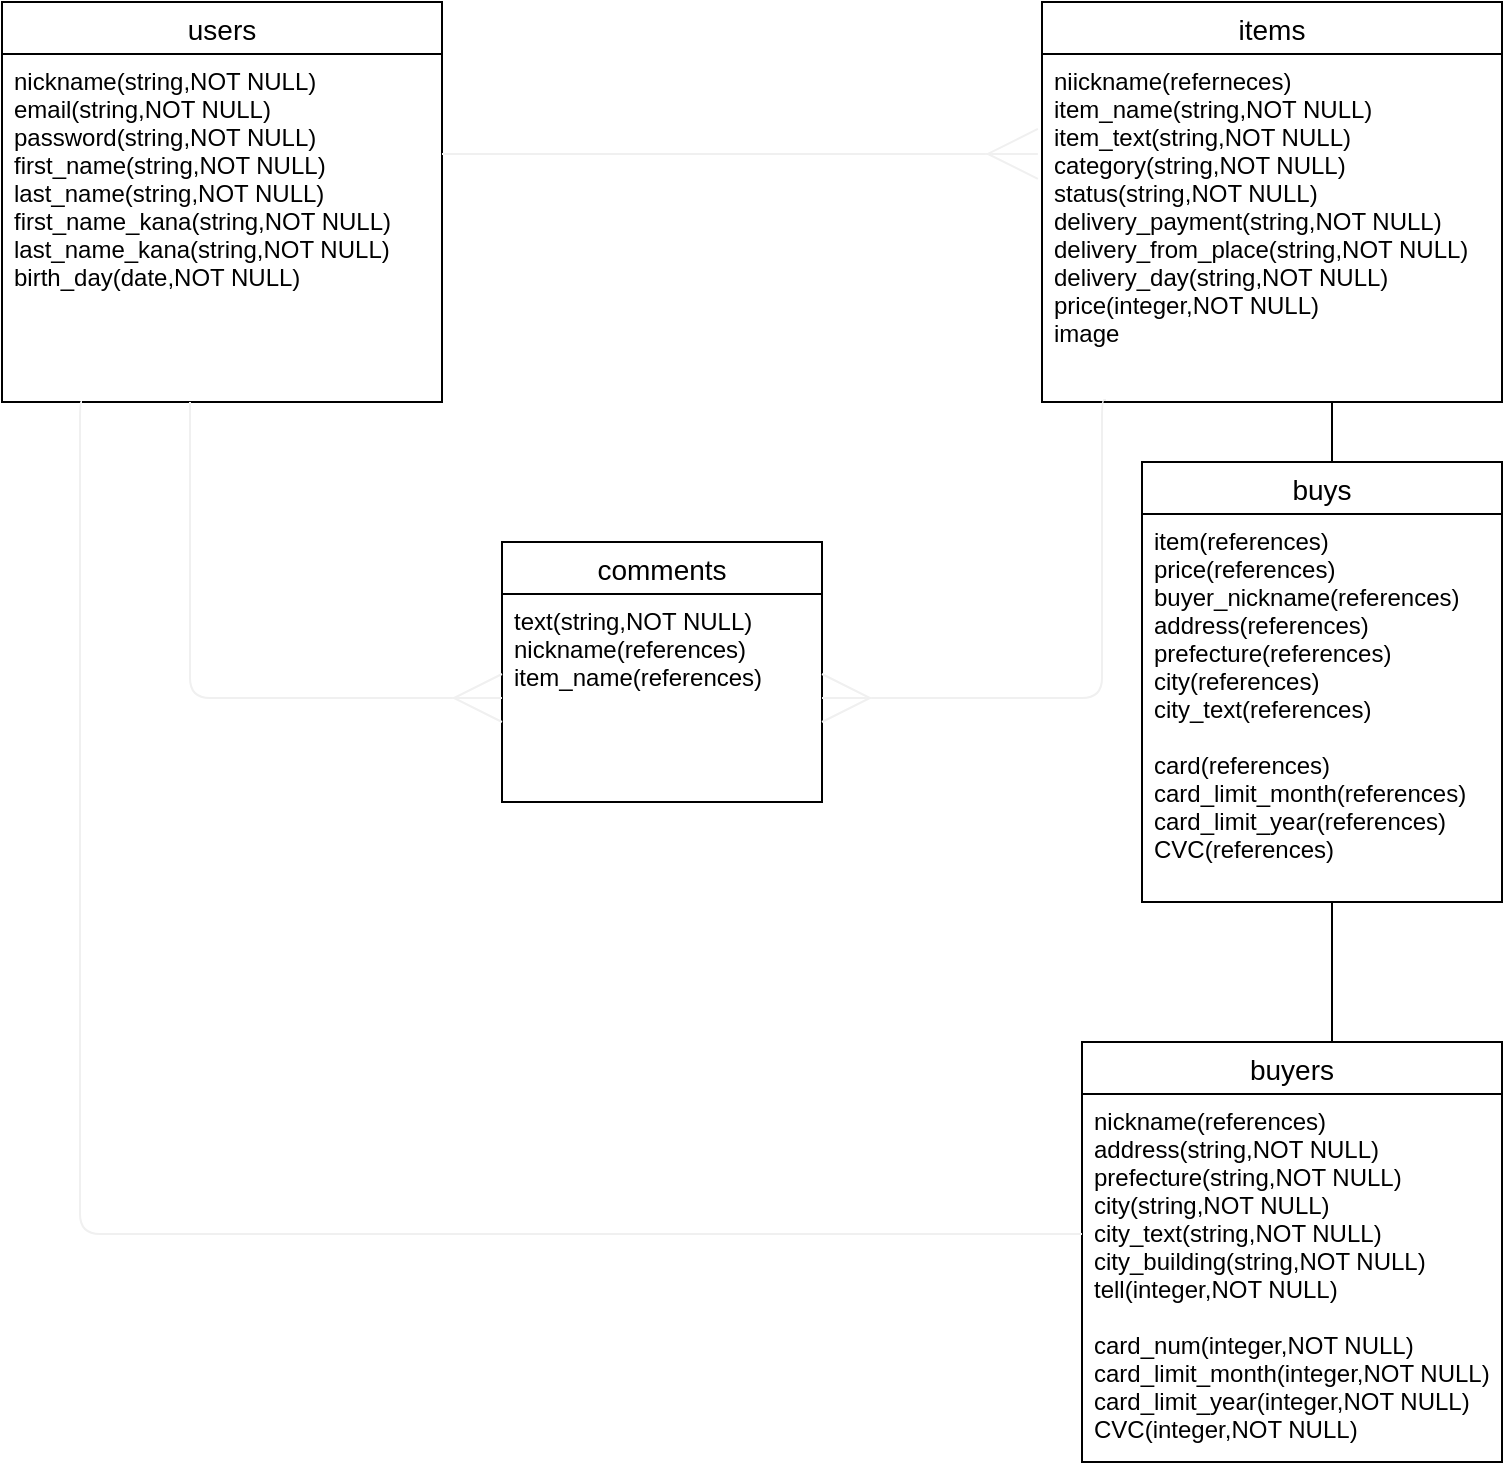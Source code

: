 <mxfile>
    <diagram id="LbdEKQcAAY_fXu1rP9ZH" name="ページ1">
        <mxGraphModel dx="306" dy="860" grid="1" gridSize="10" guides="1" tooltips="1" connect="1" arrows="1" fold="1" page="1" pageScale="1" pageWidth="850" pageHeight="1100" math="0" shadow="0">
            <root>
                <mxCell id="0"/>
                <mxCell id="1" parent="0"/>
                <mxCell id="28" value="users" style="swimlane;fontStyle=0;childLayout=stackLayout;horizontal=1;startSize=26;horizontalStack=0;resizeParent=1;resizeParentMax=0;resizeLast=0;collapsible=1;marginBottom=0;align=center;fontSize=14;" parent="1" vertex="1">
                    <mxGeometry x="40" y="40" width="220" height="200" as="geometry"/>
                </mxCell>
                <mxCell id="29" value="nickname(string,NOT NULL)&#10;email(string,NOT NULL)&#10;password(string,NOT NULL)&#10;first_name(string,NOT NULL)&#10;last_name(string,NOT NULL)&#10;first_name_kana(string,NOT NULL)&#10;last_name_kana(string,NOT NULL)&#10;birth_day(date,NOT NULL)&#10;" style="text;strokeColor=none;fillColor=none;spacingLeft=4;spacingRight=4;overflow=hidden;rotatable=0;points=[[0,0.5],[1,0.5]];portConstraint=eastwest;fontSize=12;" parent="28" vertex="1">
                    <mxGeometry y="26" width="220" height="174" as="geometry"/>
                </mxCell>
                <mxCell id="32" value="items" style="swimlane;fontStyle=0;childLayout=stackLayout;horizontal=1;startSize=26;horizontalStack=0;resizeParent=1;resizeParentMax=0;resizeLast=0;collapsible=1;marginBottom=0;align=center;fontSize=14;" parent="1" vertex="1">
                    <mxGeometry x="560" y="40" width="230" height="200" as="geometry"/>
                </mxCell>
                <mxCell id="33" value="niickname(referneces)&#10;item_name(string,NOT NULL)&#10;item_text(string,NOT NULL)&#10;category(string,NOT NULL)&#10;status(string,NOT NULL)&#10;delivery_payment(string,NOT NULL)&#10;delivery_from_place(string,NOT NULL)&#10;delivery_day(string,NOT NULL)&#10;price(integer,NOT NULL)&#10;image" style="text;strokeColor=none;fillColor=none;spacingLeft=4;spacingRight=4;overflow=hidden;rotatable=0;points=[[0,0.5],[1,0.5]];portConstraint=eastwest;fontSize=12;" parent="32" vertex="1">
                    <mxGeometry y="26" width="230" height="174" as="geometry"/>
                </mxCell>
                <mxCell id="38" value="" style="edgeStyle=entityRelationEdgeStyle;fontSize=13;html=1;endArrow=ERmany;endFill=0;entryX=-0.009;entryY=0.287;entryDx=0;entryDy=0;strokeWidth=1;strokeColor=#F0F0F0;jumpSize=5;endSize=23;targetPerimeterSpacing=0;rounded=1;startSize=6;sourcePerimeterSpacing=0;entryPerimeter=0;" parent="1" target="33" edge="1">
                    <mxGeometry width="100" height="100" relative="1" as="geometry">
                        <mxPoint x="260" y="116" as="sourcePoint"/>
                        <mxPoint x="300" y="60" as="targetPoint"/>
                    </mxGeometry>
                </mxCell>
                <mxCell id="56" value="" style="line;strokeWidth=1;rotatable=0;dashed=0;labelPosition=right;align=left;verticalAlign=middle;spacingTop=0;spacingLeft=6;points=[];portConstraint=eastwest;fontSize=13;direction=south;" parent="1" vertex="1">
                    <mxGeometry x="700" y="240" width="10" height="30" as="geometry"/>
                </mxCell>
                <mxCell id="58" value="comments" style="swimlane;fontStyle=0;childLayout=stackLayout;horizontal=1;startSize=26;horizontalStack=0;resizeParent=1;resizeParentMax=0;resizeLast=0;collapsible=1;marginBottom=0;align=center;fontSize=14;" parent="1" vertex="1">
                    <mxGeometry x="290" y="310" width="160" height="130" as="geometry"/>
                </mxCell>
                <mxCell id="59" value="text(string,NOT NULL)&#10;nickname(references)&#10;item_name(references)" style="text;strokeColor=none;fillColor=none;spacingLeft=4;spacingRight=4;overflow=hidden;rotatable=0;points=[[0,0.5],[1,0.5]];portConstraint=eastwest;fontSize=12;" parent="58" vertex="1">
                    <mxGeometry y="26" width="160" height="104" as="geometry"/>
                </mxCell>
                <mxCell id="63" value="" style="edgeStyle=elbowEdgeStyle;fontSize=12;html=1;endArrow=ERmany;endFill=0;strokeColor=#F0F0F0;strokeWidth=1;endSize=22;entryX=1;entryY=0.5;entryDx=0;entryDy=0;exitX=0.139;exitY=0.994;exitDx=0;exitDy=0;exitPerimeter=0;" parent="1" source="33" target="59" edge="1">
                    <mxGeometry width="100" height="100" relative="1" as="geometry">
                        <mxPoint x="590" y="160" as="sourcePoint"/>
                        <mxPoint x="452.08" y="369" as="targetPoint"/>
                        <Array as="points">
                            <mxPoint x="590" y="280"/>
                        </Array>
                    </mxGeometry>
                </mxCell>
                <mxCell id="64" value="" style="edgeStyle=elbowEdgeStyle;fontSize=12;html=1;endArrow=ERmany;endFill=0;strokeColor=#F0F0F0;strokeWidth=1;endSize=22;entryX=0;entryY=0.5;entryDx=0;entryDy=0;" parent="1" target="59" edge="1">
                    <mxGeometry width="100" height="100" relative="1" as="geometry">
                        <mxPoint x="134" y="240" as="sourcePoint"/>
                        <mxPoint x="230" y="390" as="targetPoint"/>
                        <Array as="points">
                            <mxPoint x="134" y="320"/>
                        </Array>
                    </mxGeometry>
                </mxCell>
                <mxCell id="66" value="buys" style="swimlane;fontStyle=0;childLayout=stackLayout;horizontal=1;startSize=26;horizontalStack=0;resizeParent=1;resizeParentMax=0;resizeLast=0;collapsible=1;marginBottom=0;align=center;fontSize=14;strokeWidth=1;" parent="1" vertex="1">
                    <mxGeometry x="610" y="270" width="180" height="220" as="geometry"/>
                </mxCell>
                <mxCell id="84" value="item(references)&#10;price(references)&#10;buyer_nickname(references)&#10;address(references)&#10;prefecture(references)&#10;city(references)&#10;city_text(references)&#10;&#10;card(references)&#10;card_limit_month(references)&#10;card_limit_year(references)&#10;CVC(references)" style="text;strokeColor=none;fillColor=none;spacingLeft=4;spacingRight=4;overflow=hidden;rotatable=0;points=[[0,0.5],[1,0.5]];portConstraint=eastwest;fontSize=12;" parent="66" vertex="1">
                    <mxGeometry y="26" width="180" height="194" as="geometry"/>
                </mxCell>
                <mxCell id="85" value="buyers" style="swimlane;fontStyle=0;childLayout=stackLayout;horizontal=1;startSize=26;horizontalStack=0;resizeParent=1;resizeParentMax=0;resizeLast=0;collapsible=1;marginBottom=0;align=center;fontSize=14;strokeWidth=1;" parent="1" vertex="1">
                    <mxGeometry x="580" y="560" width="210" height="210" as="geometry"/>
                </mxCell>
                <mxCell id="86" value="nickname(references)&#10;address(string,NOT NULL)&#10;prefecture(string,NOT NULL)&#10;city(string,NOT NULL)&#10;city_text(string,NOT NULL)&#10;city_building(string,NOT NULL)&#10;tell(integer,NOT NULL)&#10;&#10;card_num(integer,NOT NULL)&#10;card_limit_month(integer,NOT NULL)&#10;card_limit_year(integer,NOT NULL)&#10;CVC(integer,NOT NULL)" style="text;strokeColor=none;fillColor=none;spacingLeft=4;spacingRight=4;overflow=hidden;rotatable=0;points=[[0,0.5],[1,0.5]];portConstraint=eastwest;fontSize=12;" parent="85" vertex="1">
                    <mxGeometry y="26" width="210" height="184" as="geometry"/>
                </mxCell>
                <mxCell id="95" value="" style="line;strokeWidth=1;rotatable=0;dashed=0;labelPosition=right;align=left;verticalAlign=middle;spacingTop=0;spacingLeft=6;points=[];portConstraint=eastwest;fontSize=13;direction=south;" parent="1" vertex="1">
                    <mxGeometry x="700" y="490" width="10" height="70" as="geometry"/>
                </mxCell>
                <mxCell id="96" value="" style="edgeStyle=elbowEdgeStyle;fontSize=12;html=1;endArrow=none;endFill=0;strokeColor=#F0F0F0;strokeWidth=1;" parent="1" edge="1">
                    <mxGeometry width="100" height="100" relative="1" as="geometry">
                        <mxPoint x="580" y="656" as="sourcePoint"/>
                        <mxPoint x="80" y="240" as="targetPoint"/>
                        <Array as="points">
                            <mxPoint x="79" y="450"/>
                        </Array>
                    </mxGeometry>
                </mxCell>
            </root>
        </mxGraphModel>
    </diagram>
</mxfile>